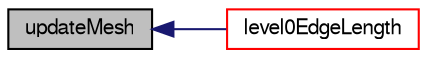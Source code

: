 digraph "updateMesh"
{
  bgcolor="transparent";
  edge [fontname="FreeSans",fontsize="10",labelfontname="FreeSans",labelfontsize="10"];
  node [fontname="FreeSans",fontsize="10",shape=record];
  rankdir="LR";
  Node4756 [label="updateMesh",height=0.2,width=0.4,color="black", fillcolor="grey75", style="filled", fontcolor="black"];
  Node4756 -> Node4757 [dir="back",color="midnightblue",fontsize="10",style="solid",fontname="FreeSans"];
  Node4757 [label="level0EdgeLength",height=0.2,width=0.4,color="red",URL="$a21654.html#a5038ef57fdb5e24db3472bc037c5a270",tooltip="Typical edge length between unrefined points. "];
}
